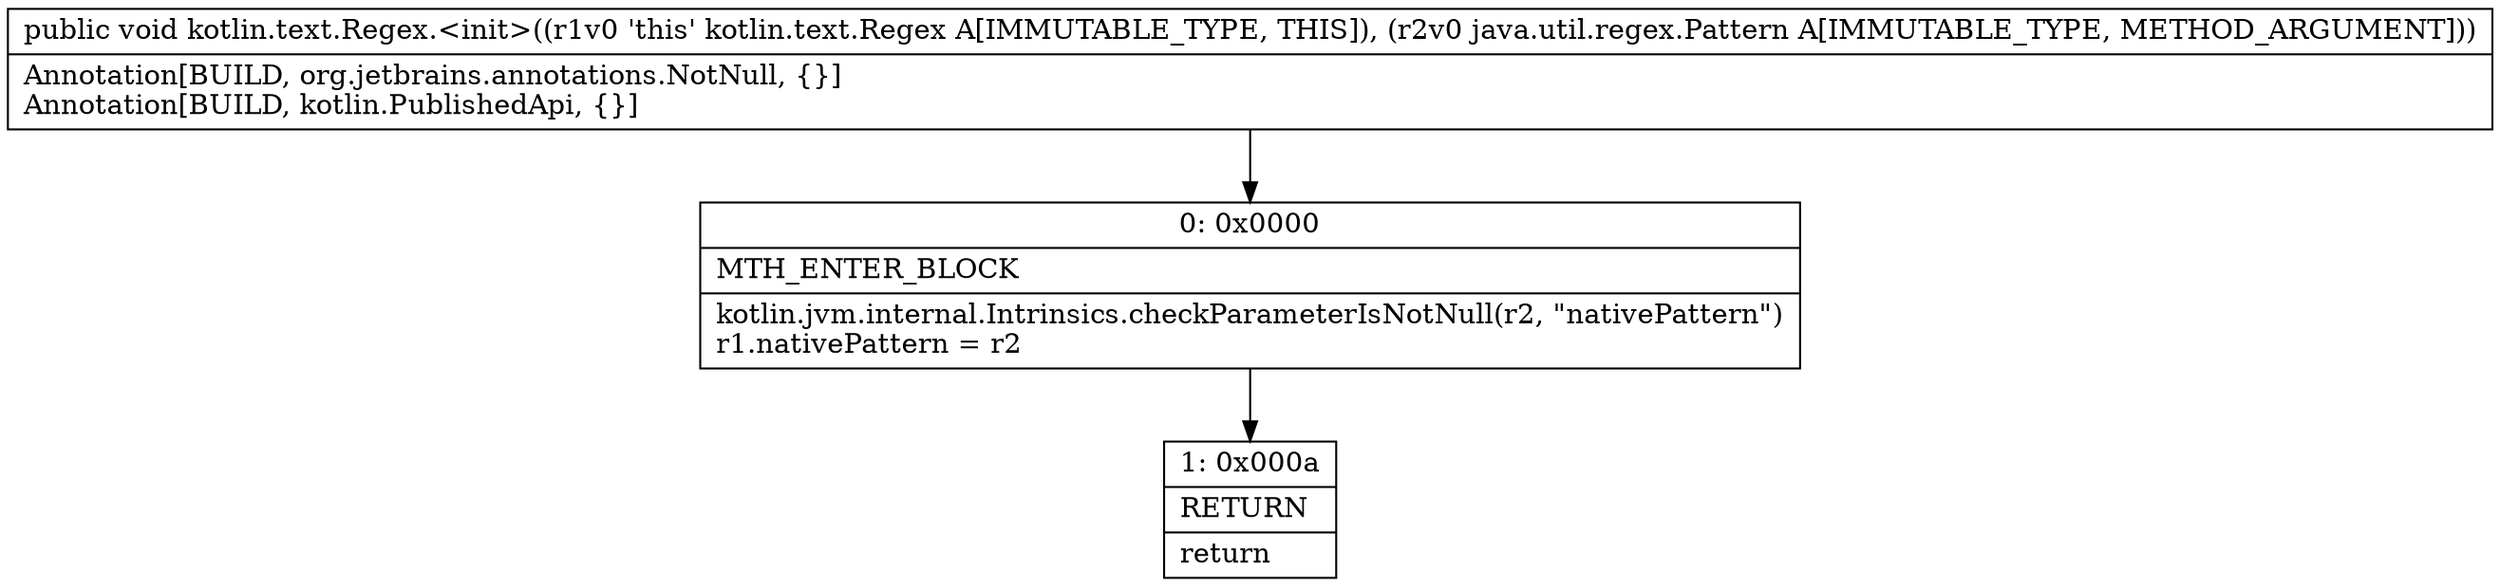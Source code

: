 digraph "CFG forkotlin.text.Regex.\<init\>(Ljava\/util\/regex\/Pattern;)V" {
Node_0 [shape=record,label="{0\:\ 0x0000|MTH_ENTER_BLOCK\l|kotlin.jvm.internal.Intrinsics.checkParameterIsNotNull(r2, \"nativePattern\")\lr1.nativePattern = r2\l}"];
Node_1 [shape=record,label="{1\:\ 0x000a|RETURN\l|return\l}"];
MethodNode[shape=record,label="{public void kotlin.text.Regex.\<init\>((r1v0 'this' kotlin.text.Regex A[IMMUTABLE_TYPE, THIS]), (r2v0 java.util.regex.Pattern A[IMMUTABLE_TYPE, METHOD_ARGUMENT]))  | Annotation[BUILD, org.jetbrains.annotations.NotNull, \{\}]\lAnnotation[BUILD, kotlin.PublishedApi, \{\}]\l}"];
MethodNode -> Node_0;
Node_0 -> Node_1;
}

